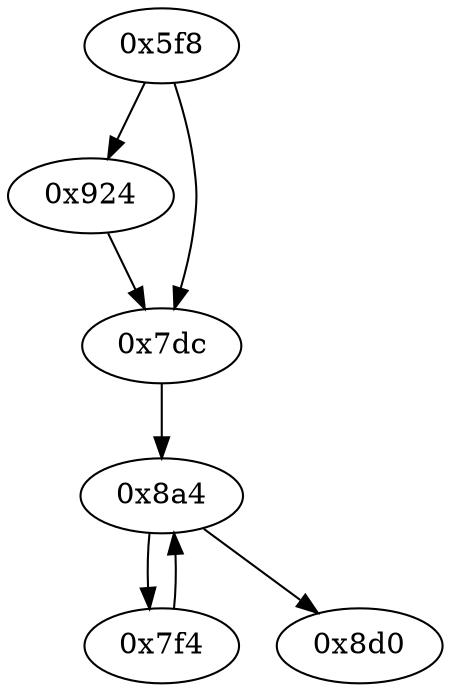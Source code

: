 strict digraph "" {
	graph ["edge"="{}",
		file="/Users/mark/Documents/deobfus-2019-ccs/ALL-CFG/small-programs/1b-4-1-1-1-gt127-1-1-0/1528_recovered.dot",
		"graph"="{u'file': u'/Users/mark/Documents/deobfus-2019-ccs/ALL-CFG/small-programs/1b-4-1-1-1-gt127-1-1-0/1528_recovered.dot'}",
		"node"="{u'opcode': u''}"
	];
	"0x924"	 [opcode="[u'ldr', u'ldr', u'rsb', u'mvn', u'mul', u'mvn', u'ldr', u'orr', u'mov', u'cmn', u'mov', u'ldr', u'cmp', u'mov', u'mov', u'mov', \
u'cmn', u'mov', u'mov', u'teq', u'mov', u'b']"];
	"0x7dc"	 [opcode="[u'mov', u'str', u'ldr', u'str', u'mov', u'b']"];
	"0x924" -> "0x7dc";
	"0x7f4"	 [opcode="[u'ldr', u'ldr', u'ldr', u'sub', u'add', u'add', u'str', u'ldr', u'add', u'str', u'mov', u'b']"];
	"0x8a4"	 [opcode="[u'ldr', u'str', u'ldr', u'str', u'ldr', u'ldr', u'ldr', u'ldr', u'cmp', u'mov', u'b']"];
	"0x7f4" -> "0x8a4";
	"0x8a4" -> "0x7f4";
	"0x8d0"	 [opcode="[u'ldr', u'ldr', u'sub', u'mul', u'mvn', u'ldr', u'orr', u'mov', u'cmn', u'mov', u'ldr', u'cmp', u'mov', u'mov', u'mov', u'cmn', \
u'mov', u'mov', u'teq', u'mov', u'b']"];
	"0x8a4" -> "0x8d0";
	"0x7dc" -> "0x8a4";
	"0x5f8"	 [opcode="[u'push', u'add', u'sub', u'str', u'mvn', u'ldr', u'ldr', u'ldrb', u'add', u'str', u'ldr', u'ldr', u'ldr', u'ldr', u'ldr', u'ldr', \
u'ldr', u'str', u'ldr', u'add', u'str', u'str', u'str', u'b']"];
	"0x5f8" -> "0x924";
	"0x5f8" -> "0x7dc";
}
